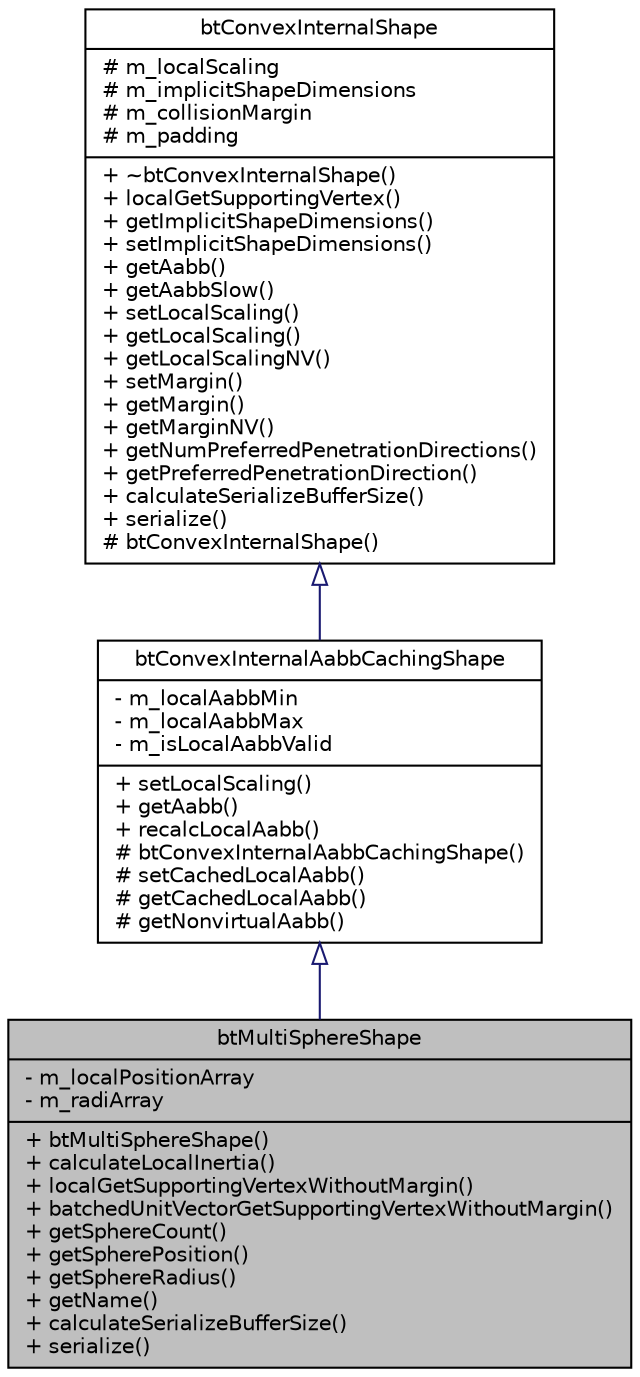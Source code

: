 digraph G
{
  edge [fontname="Helvetica",fontsize="10",labelfontname="Helvetica",labelfontsize="10"];
  node [fontname="Helvetica",fontsize="10",shape=record];
  Node1 [label="{btMultiSphereShape\n|- m_localPositionArray\l- m_radiArray\l|+ btMultiSphereShape()\l+ calculateLocalInertia()\l+ localGetSupportingVertexWithoutMargin()\l+ batchedUnitVectorGetSupportingVertexWithoutMargin()\l+ getSphereCount()\l+ getSpherePosition()\l+ getSphereRadius()\l+ getName()\l+ calculateSerializeBufferSize()\l+ serialize()\l}",height=0.2,width=0.4,color="black", fillcolor="grey75", style="filled" fontcolor="black"];
  Node2 -> Node1 [dir=back,color="midnightblue",fontsize="10",style="solid",arrowtail="empty",fontname="Helvetica"];
  Node2 [label="{btConvexInternalAabbCachingShape\n|- m_localAabbMin\l- m_localAabbMax\l- m_isLocalAabbValid\l|+ setLocalScaling()\l+ getAabb()\l+ recalcLocalAabb()\l# btConvexInternalAabbCachingShape()\l# setCachedLocalAabb()\l# getCachedLocalAabb()\l# getNonvirtualAabb()\l}",height=0.2,width=0.4,color="black", fillcolor="white", style="filled",URL="$d5/d2c/classbtConvexInternalAabbCachingShape.html",tooltip="btConvexInternalAabbCachingShape adds local aabb caching for convex shapes, to avoid expensive boundi..."];
  Node3 -> Node2 [dir=back,color="midnightblue",fontsize="10",style="solid",arrowtail="empty",fontname="Helvetica"];
  Node3 [label="{btConvexInternalShape\n|# m_localScaling\l# m_implicitShapeDimensions\l# m_collisionMargin\l# m_padding\l|+ ~btConvexInternalShape()\l+ localGetSupportingVertex()\l+ getImplicitShapeDimensions()\l+ setImplicitShapeDimensions()\l+ getAabb()\l+ getAabbSlow()\l+ setLocalScaling()\l+ getLocalScaling()\l+ getLocalScalingNV()\l+ setMargin()\l+ getMargin()\l+ getMarginNV()\l+ getNumPreferredPenetrationDirections()\l+ getPreferredPenetrationDirection()\l+ calculateSerializeBufferSize()\l+ serialize()\l# btConvexInternalShape()\l}",height=0.2,width=0.4,color="black", fillcolor="white", style="filled",URL="$de/d1a/classbtConvexInternalShape.html",tooltip="The btConvexInternalShape is an internal base class, shared by most convex shape implementations."];
}
